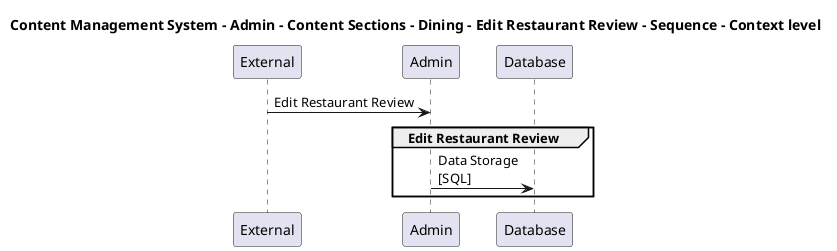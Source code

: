 @startuml

title Content Management System - Admin - Content Sections - Dining - Edit Restaurant Review - Sequence - Context level

participant "External" as C4InterFlow.SoftwareSystems.ExternalSystem
participant "Admin" as ContentManagementSystem.SoftwareSystems.Admin
participant "Database" as ContentManagementSystem.SoftwareSystems.Database

C4InterFlow.SoftwareSystems.ExternalSystem -> ContentManagementSystem.SoftwareSystems.Admin : Edit Restaurant Review
group Edit Restaurant Review
ContentManagementSystem.SoftwareSystems.Admin -> ContentManagementSystem.SoftwareSystems.Database : Data Storage\n[SQL]
end


@enduml
